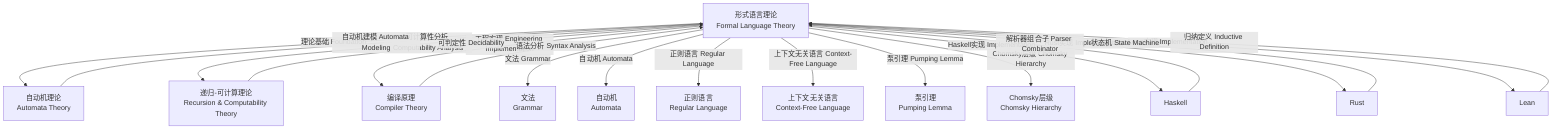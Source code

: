 graph TD
  A["形式语言理论\nFormal Language Theory"]
  B["自动机理论\nAutomata Theory"]
  C["递归-可计算理论\nRecursion & Computability Theory"]
  D["编译原理\nCompiler Theory"]
  E["Haskell"]
  F["Rust"]
  G["Lean"]
  H["文法\nGrammar"]
  I["自动机\nAutomata"]
  J["正则语言\nRegular Language"]
  K["上下文无关语言\nContext-Free Language"]
  L["泵引理\nPumping Lemma"]
  M["Chomsky层级\nChomsky Hierarchy"]

  A -- "理论基础 Foundation" --> B
  A -- "可计算性分析 Computability Analysis" --> C
  A -- "工程实现 Engineering Implementation" --> D
  A -- "文法 Grammar" --> H
  A -- "自动机 Automata" --> I
  A -- "正则语言 Regular Language" --> J
  A -- "上下文无关语言 Context-Free Language" --> K
  A -- "泵引理 Pumping Lemma" --> L
  A -- "Chomsky层级 Chomsky Hierarchy" --> M
  A -- "Haskell实现 Implementation" --> E
  A -- "Rust实现 Implementation" --> F
  A -- "Lean实现 Implementation" --> G
  B -- "自动机建模 Automata Modeling" --> A
  C -- "可判定性 Decidability" --> A
  D -- "语法分析 Syntax Analysis" --> A
  E -- "解析器组合子 Parser Combinator" --> A
  F -- "状态机 State Machine" --> A
  G -- "归纳定义 Inductive Definition" --> A